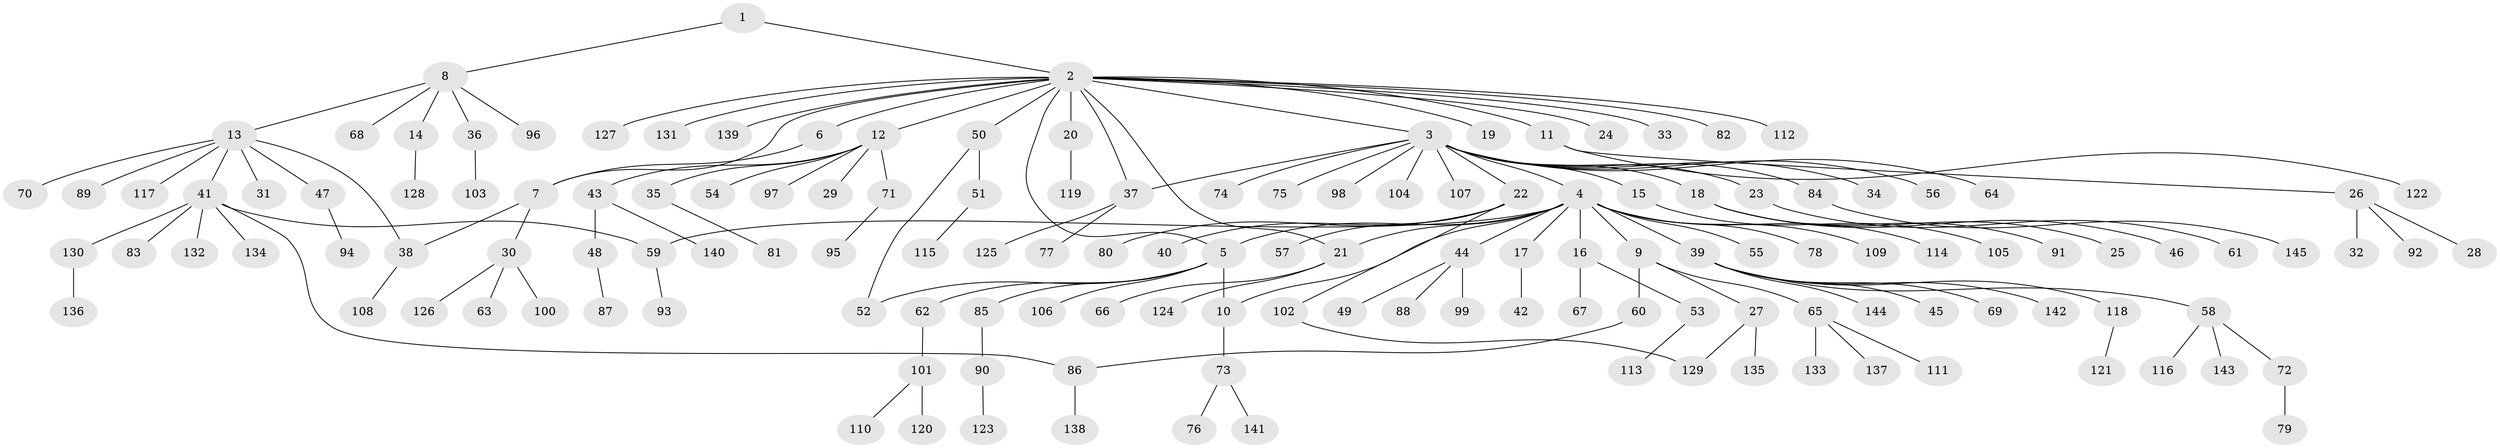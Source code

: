// coarse degree distribution, {3: 0.0410958904109589, 1: 0.6027397260273972, 2: 0.2191780821917808, 6: 0.0273972602739726, 5: 0.0410958904109589, 12: 0.0136986301369863, 4: 0.0273972602739726, 16: 0.0136986301369863, 14: 0.0136986301369863}
// Generated by graph-tools (version 1.1) at 2025/36/03/04/25 23:36:38]
// undirected, 145 vertices, 154 edges
graph export_dot {
  node [color=gray90,style=filled];
  1;
  2;
  3;
  4;
  5;
  6;
  7;
  8;
  9;
  10;
  11;
  12;
  13;
  14;
  15;
  16;
  17;
  18;
  19;
  20;
  21;
  22;
  23;
  24;
  25;
  26;
  27;
  28;
  29;
  30;
  31;
  32;
  33;
  34;
  35;
  36;
  37;
  38;
  39;
  40;
  41;
  42;
  43;
  44;
  45;
  46;
  47;
  48;
  49;
  50;
  51;
  52;
  53;
  54;
  55;
  56;
  57;
  58;
  59;
  60;
  61;
  62;
  63;
  64;
  65;
  66;
  67;
  68;
  69;
  70;
  71;
  72;
  73;
  74;
  75;
  76;
  77;
  78;
  79;
  80;
  81;
  82;
  83;
  84;
  85;
  86;
  87;
  88;
  89;
  90;
  91;
  92;
  93;
  94;
  95;
  96;
  97;
  98;
  99;
  100;
  101;
  102;
  103;
  104;
  105;
  106;
  107;
  108;
  109;
  110;
  111;
  112;
  113;
  114;
  115;
  116;
  117;
  118;
  119;
  120;
  121;
  122;
  123;
  124;
  125;
  126;
  127;
  128;
  129;
  130;
  131;
  132;
  133;
  134;
  135;
  136;
  137;
  138;
  139;
  140;
  141;
  142;
  143;
  144;
  145;
  1 -- 2;
  1 -- 8;
  2 -- 3;
  2 -- 5;
  2 -- 6;
  2 -- 7;
  2 -- 11;
  2 -- 12;
  2 -- 19;
  2 -- 20;
  2 -- 21;
  2 -- 24;
  2 -- 33;
  2 -- 37;
  2 -- 50;
  2 -- 82;
  2 -- 112;
  2 -- 127;
  2 -- 131;
  2 -- 139;
  3 -- 4;
  3 -- 15;
  3 -- 18;
  3 -- 22;
  3 -- 23;
  3 -- 34;
  3 -- 37;
  3 -- 56;
  3 -- 64;
  3 -- 74;
  3 -- 75;
  3 -- 84;
  3 -- 98;
  3 -- 104;
  3 -- 107;
  4 -- 5;
  4 -- 9;
  4 -- 10;
  4 -- 16;
  4 -- 17;
  4 -- 21;
  4 -- 39;
  4 -- 44;
  4 -- 55;
  4 -- 59;
  4 -- 78;
  4 -- 109;
  4 -- 114;
  5 -- 10;
  5 -- 52;
  5 -- 62;
  5 -- 85;
  5 -- 106;
  6 -- 7;
  7 -- 30;
  7 -- 38;
  8 -- 13;
  8 -- 14;
  8 -- 36;
  8 -- 68;
  8 -- 96;
  9 -- 27;
  9 -- 60;
  9 -- 65;
  10 -- 73;
  11 -- 26;
  11 -- 122;
  12 -- 29;
  12 -- 35;
  12 -- 43;
  12 -- 54;
  12 -- 71;
  12 -- 97;
  13 -- 31;
  13 -- 38;
  13 -- 41;
  13 -- 47;
  13 -- 70;
  13 -- 89;
  13 -- 117;
  14 -- 128;
  15 -- 105;
  16 -- 53;
  16 -- 67;
  17 -- 42;
  18 -- 25;
  18 -- 46;
  18 -- 91;
  20 -- 119;
  21 -- 66;
  21 -- 124;
  22 -- 40;
  22 -- 57;
  22 -- 80;
  22 -- 102;
  23 -- 61;
  26 -- 28;
  26 -- 32;
  26 -- 92;
  27 -- 129;
  27 -- 135;
  30 -- 63;
  30 -- 100;
  30 -- 126;
  35 -- 81;
  36 -- 103;
  37 -- 77;
  37 -- 125;
  38 -- 108;
  39 -- 45;
  39 -- 58;
  39 -- 69;
  39 -- 118;
  39 -- 142;
  39 -- 144;
  41 -- 59;
  41 -- 83;
  41 -- 86;
  41 -- 130;
  41 -- 132;
  41 -- 134;
  43 -- 48;
  43 -- 140;
  44 -- 49;
  44 -- 88;
  44 -- 99;
  47 -- 94;
  48 -- 87;
  50 -- 51;
  50 -- 52;
  51 -- 115;
  53 -- 113;
  58 -- 72;
  58 -- 116;
  58 -- 143;
  59 -- 93;
  60 -- 86;
  62 -- 101;
  65 -- 111;
  65 -- 133;
  65 -- 137;
  71 -- 95;
  72 -- 79;
  73 -- 76;
  73 -- 141;
  84 -- 145;
  85 -- 90;
  86 -- 138;
  90 -- 123;
  101 -- 110;
  101 -- 120;
  102 -- 129;
  118 -- 121;
  130 -- 136;
}
